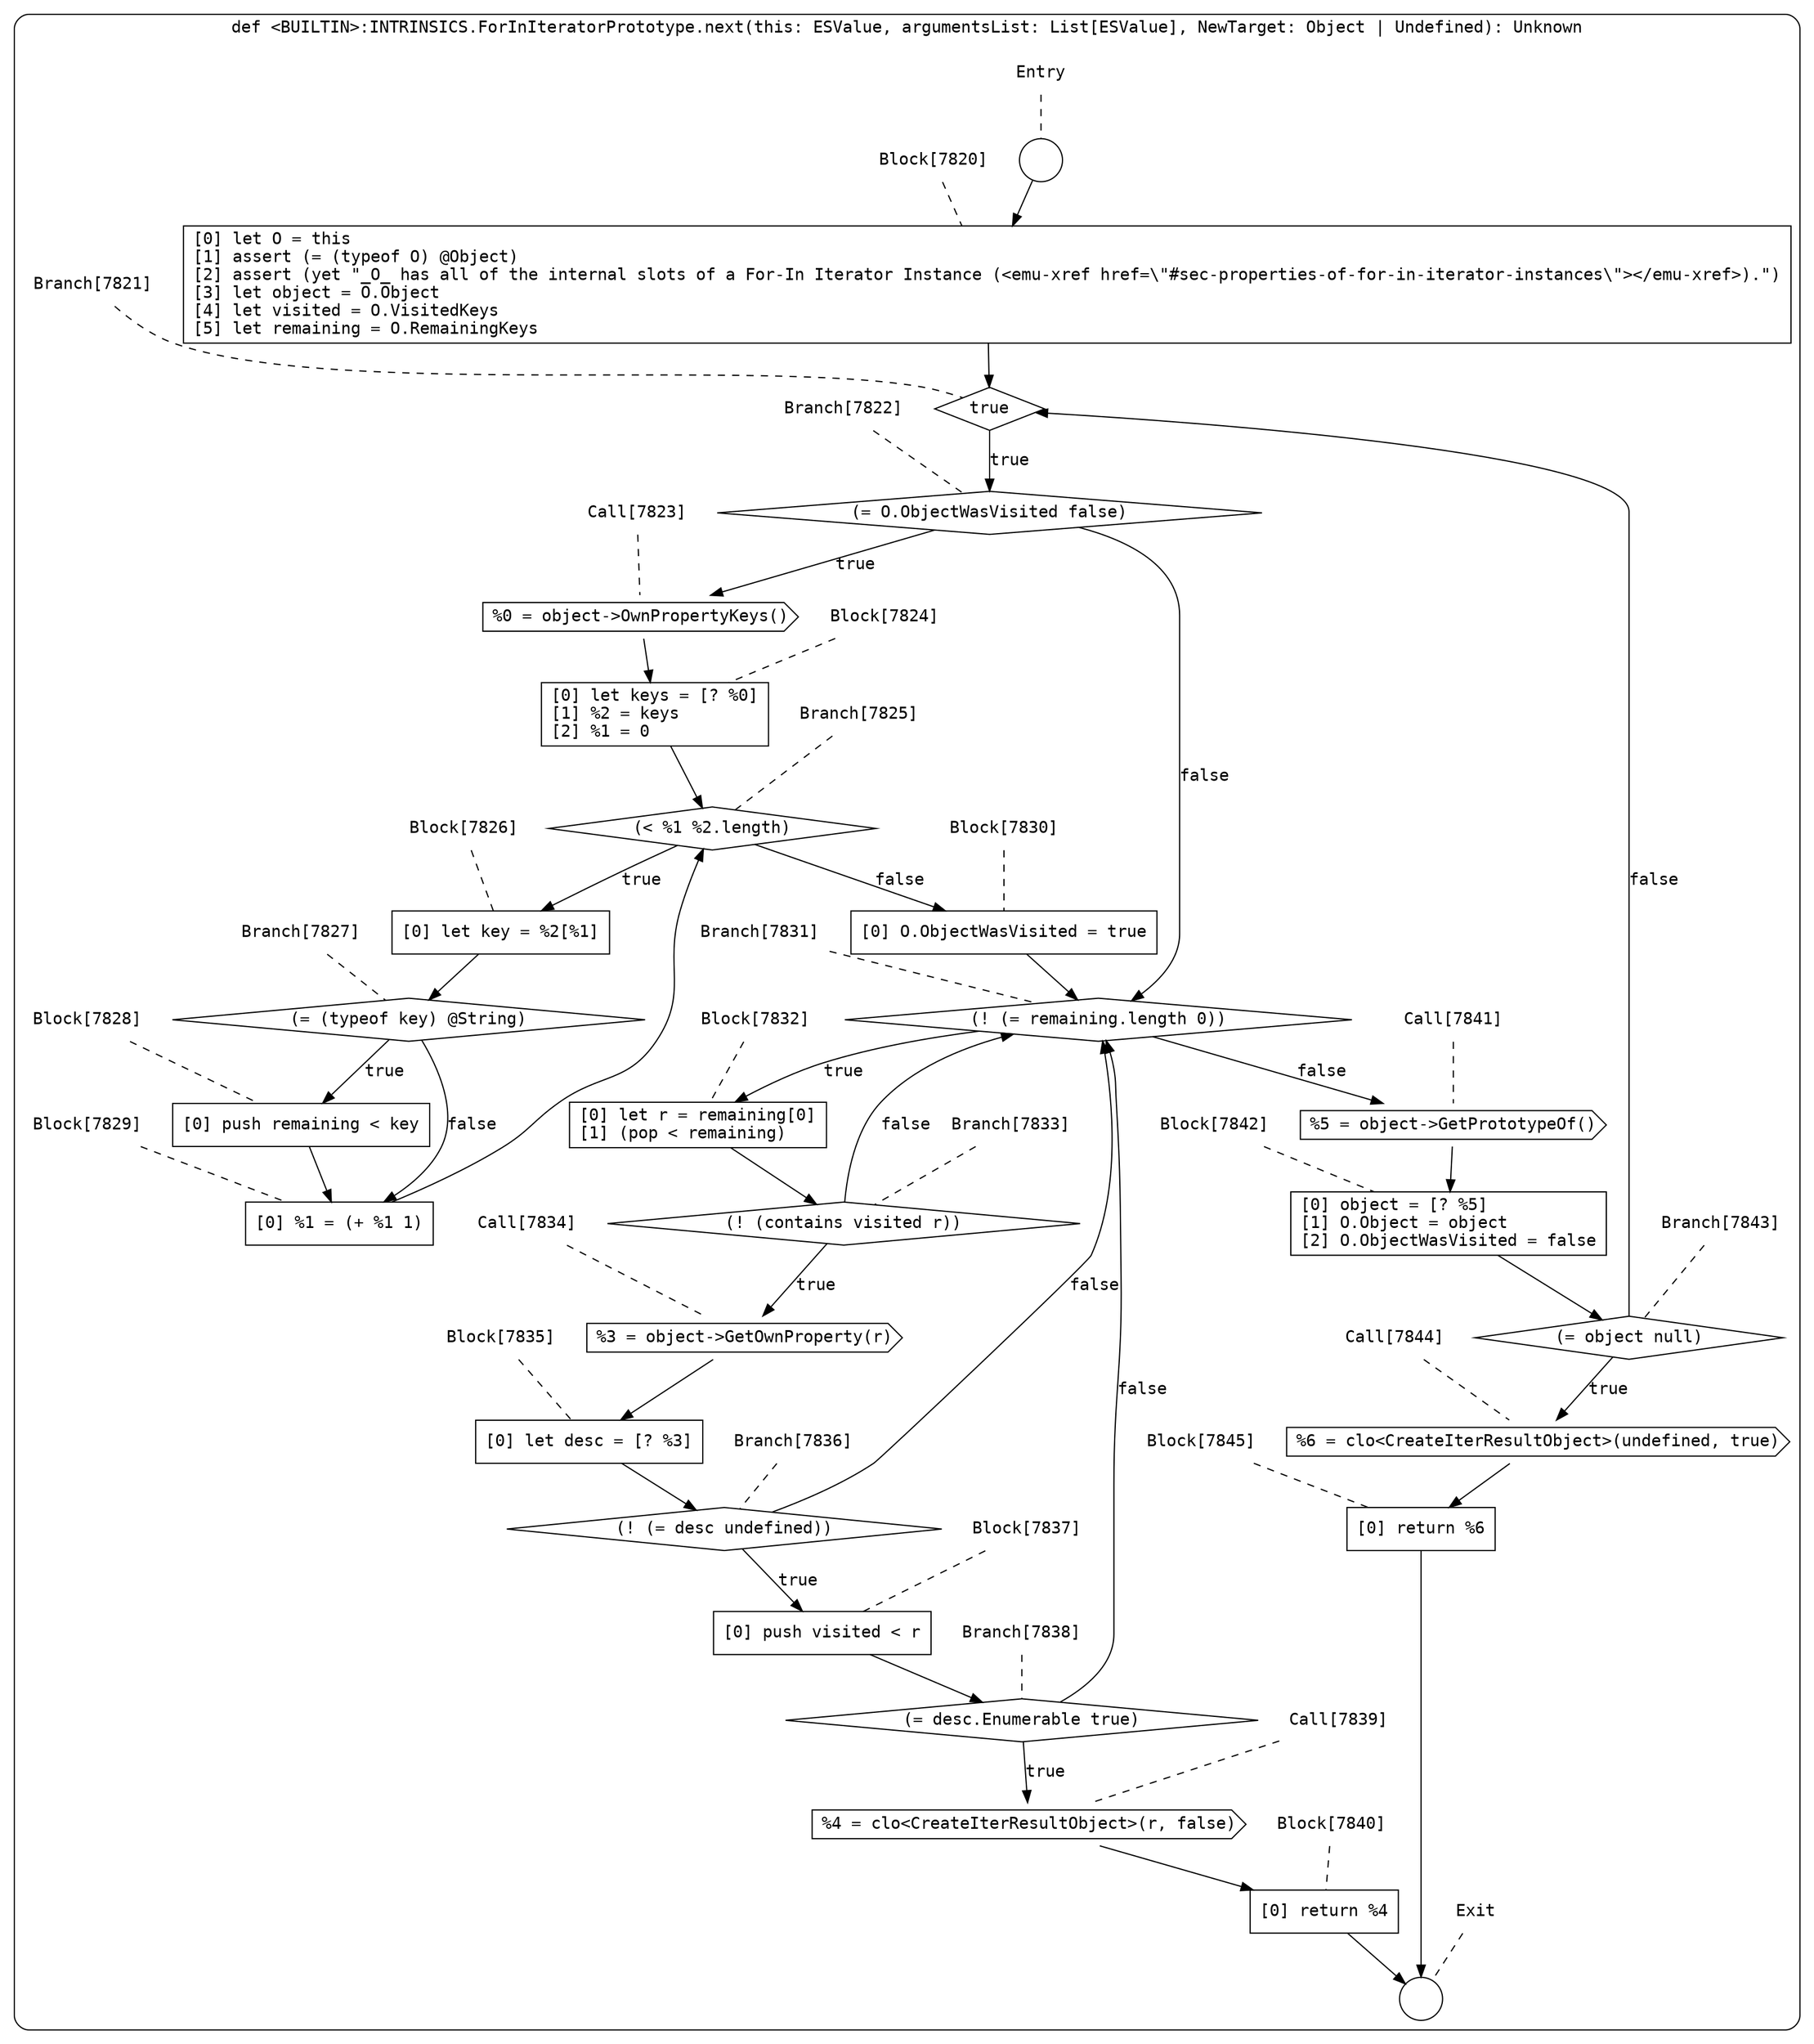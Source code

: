 digraph {
  graph [fontname = "Consolas"]
  node [fontname = "Consolas"]
  edge [fontname = "Consolas"]
  subgraph cluster1465 {
    label = "def <BUILTIN>:INTRINSICS.ForInIteratorPrototype.next(this: ESValue, argumentsList: List[ESValue], NewTarget: Object | Undefined): Unknown"
    style = rounded
    cluster1465_entry_name [shape=none, label=<<font color="black">Entry</font>>]
    cluster1465_entry_name -> cluster1465_entry [arrowhead=none, color="black", style=dashed]
    cluster1465_entry [shape=circle label=" " color="black" fillcolor="white" style=filled]
    cluster1465_entry -> node7820 [color="black"]
    cluster1465_exit_name [shape=none, label=<<font color="black">Exit</font>>]
    cluster1465_exit_name -> cluster1465_exit [arrowhead=none, color="black", style=dashed]
    cluster1465_exit [shape=circle label=" " color="black" fillcolor="white" style=filled]
    node7820_name [shape=none, label=<<font color="black">Block[7820]</font>>]
    node7820_name -> node7820 [arrowhead=none, color="black", style=dashed]
    node7820 [shape=box, label=<<font color="black">[0] let O = this<BR ALIGN="LEFT"/>[1] assert (= (typeof O) @Object)<BR ALIGN="LEFT"/>[2] assert (yet &quot;_O_ has all of the internal slots of a For-In Iterator Instance (&lt;emu-xref href=\&quot;#sec-properties-of-for-in-iterator-instances\&quot;&gt;&lt;/emu-xref&gt;).&quot;)<BR ALIGN="LEFT"/>[3] let object = O.Object<BR ALIGN="LEFT"/>[4] let visited = O.VisitedKeys<BR ALIGN="LEFT"/>[5] let remaining = O.RemainingKeys<BR ALIGN="LEFT"/></font>> color="black" fillcolor="white", style=filled]
    node7820 -> node7821 [color="black"]
    node7821_name [shape=none, label=<<font color="black">Branch[7821]</font>>]
    node7821_name -> node7821 [arrowhead=none, color="black", style=dashed]
    node7821 [shape=diamond, label=<<font color="black">true</font>> color="black" fillcolor="white", style=filled]
    node7821 -> node7822 [label=<<font color="black">true</font>> color="black"]
    node7822_name [shape=none, label=<<font color="black">Branch[7822]</font>>]
    node7822_name -> node7822 [arrowhead=none, color="black", style=dashed]
    node7822 [shape=diamond, label=<<font color="black">(= O.ObjectWasVisited false)</font>> color="black" fillcolor="white", style=filled]
    node7822 -> node7823 [label=<<font color="black">true</font>> color="black"]
    node7822 -> node7831 [label=<<font color="black">false</font>> color="black"]
    node7823_name [shape=none, label=<<font color="black">Call[7823]</font>>]
    node7823_name -> node7823 [arrowhead=none, color="black", style=dashed]
    node7823 [shape=cds, label=<<font color="black">%0 = object-&gt;OwnPropertyKeys()</font>> color="black" fillcolor="white", style=filled]
    node7823 -> node7824 [color="black"]
    node7831_name [shape=none, label=<<font color="black">Branch[7831]</font>>]
    node7831_name -> node7831 [arrowhead=none, color="black", style=dashed]
    node7831 [shape=diamond, label=<<font color="black">(! (= remaining.length 0))</font>> color="black" fillcolor="white", style=filled]
    node7831 -> node7832 [label=<<font color="black">true</font>> color="black"]
    node7831 -> node7841 [label=<<font color="black">false</font>> color="black"]
    node7824_name [shape=none, label=<<font color="black">Block[7824]</font>>]
    node7824_name -> node7824 [arrowhead=none, color="black", style=dashed]
    node7824 [shape=box, label=<<font color="black">[0] let keys = [? %0]<BR ALIGN="LEFT"/>[1] %2 = keys<BR ALIGN="LEFT"/>[2] %1 = 0<BR ALIGN="LEFT"/></font>> color="black" fillcolor="white", style=filled]
    node7824 -> node7825 [color="black"]
    node7832_name [shape=none, label=<<font color="black">Block[7832]</font>>]
    node7832_name -> node7832 [arrowhead=none, color="black", style=dashed]
    node7832 [shape=box, label=<<font color="black">[0] let r = remaining[0]<BR ALIGN="LEFT"/>[1] (pop &lt; remaining)<BR ALIGN="LEFT"/></font>> color="black" fillcolor="white", style=filled]
    node7832 -> node7833 [color="black"]
    node7841_name [shape=none, label=<<font color="black">Call[7841]</font>>]
    node7841_name -> node7841 [arrowhead=none, color="black", style=dashed]
    node7841 [shape=cds, label=<<font color="black">%5 = object-&gt;GetPrototypeOf()</font>> color="black" fillcolor="white", style=filled]
    node7841 -> node7842 [color="black"]
    node7825_name [shape=none, label=<<font color="black">Branch[7825]</font>>]
    node7825_name -> node7825 [arrowhead=none, color="black", style=dashed]
    node7825 [shape=diamond, label=<<font color="black">(&lt; %1 %2.length)</font>> color="black" fillcolor="white", style=filled]
    node7825 -> node7826 [label=<<font color="black">true</font>> color="black"]
    node7825 -> node7830 [label=<<font color="black">false</font>> color="black"]
    node7833_name [shape=none, label=<<font color="black">Branch[7833]</font>>]
    node7833_name -> node7833 [arrowhead=none, color="black", style=dashed]
    node7833 [shape=diamond, label=<<font color="black">(! (contains visited r))</font>> color="black" fillcolor="white", style=filled]
    node7833 -> node7834 [label=<<font color="black">true</font>> color="black"]
    node7833 -> node7831 [label=<<font color="black">false</font>> color="black"]
    node7842_name [shape=none, label=<<font color="black">Block[7842]</font>>]
    node7842_name -> node7842 [arrowhead=none, color="black", style=dashed]
    node7842 [shape=box, label=<<font color="black">[0] object = [? %5]<BR ALIGN="LEFT"/>[1] O.Object = object<BR ALIGN="LEFT"/>[2] O.ObjectWasVisited = false<BR ALIGN="LEFT"/></font>> color="black" fillcolor="white", style=filled]
    node7842 -> node7843 [color="black"]
    node7826_name [shape=none, label=<<font color="black">Block[7826]</font>>]
    node7826_name -> node7826 [arrowhead=none, color="black", style=dashed]
    node7826 [shape=box, label=<<font color="black">[0] let key = %2[%1]<BR ALIGN="LEFT"/></font>> color="black" fillcolor="white", style=filled]
    node7826 -> node7827 [color="black"]
    node7830_name [shape=none, label=<<font color="black">Block[7830]</font>>]
    node7830_name -> node7830 [arrowhead=none, color="black", style=dashed]
    node7830 [shape=box, label=<<font color="black">[0] O.ObjectWasVisited = true<BR ALIGN="LEFT"/></font>> color="black" fillcolor="white", style=filled]
    node7830 -> node7831 [color="black"]
    node7834_name [shape=none, label=<<font color="black">Call[7834]</font>>]
    node7834_name -> node7834 [arrowhead=none, color="black", style=dashed]
    node7834 [shape=cds, label=<<font color="black">%3 = object-&gt;GetOwnProperty(r)</font>> color="black" fillcolor="white", style=filled]
    node7834 -> node7835 [color="black"]
    node7843_name [shape=none, label=<<font color="black">Branch[7843]</font>>]
    node7843_name -> node7843 [arrowhead=none, color="black", style=dashed]
    node7843 [shape=diamond, label=<<font color="black">(= object null)</font>> color="black" fillcolor="white", style=filled]
    node7843 -> node7844 [label=<<font color="black">true</font>> color="black"]
    node7843 -> node7821 [label=<<font color="black">false</font>> color="black"]
    node7827_name [shape=none, label=<<font color="black">Branch[7827]</font>>]
    node7827_name -> node7827 [arrowhead=none, color="black", style=dashed]
    node7827 [shape=diamond, label=<<font color="black">(= (typeof key) @String)</font>> color="black" fillcolor="white", style=filled]
    node7827 -> node7828 [label=<<font color="black">true</font>> color="black"]
    node7827 -> node7829 [label=<<font color="black">false</font>> color="black"]
    node7835_name [shape=none, label=<<font color="black">Block[7835]</font>>]
    node7835_name -> node7835 [arrowhead=none, color="black", style=dashed]
    node7835 [shape=box, label=<<font color="black">[0] let desc = [? %3]<BR ALIGN="LEFT"/></font>> color="black" fillcolor="white", style=filled]
    node7835 -> node7836 [color="black"]
    node7844_name [shape=none, label=<<font color="black">Call[7844]</font>>]
    node7844_name -> node7844 [arrowhead=none, color="black", style=dashed]
    node7844 [shape=cds, label=<<font color="black">%6 = clo&lt;CreateIterResultObject&gt;(undefined, true)</font>> color="black" fillcolor="white", style=filled]
    node7844 -> node7845 [color="black"]
    node7828_name [shape=none, label=<<font color="black">Block[7828]</font>>]
    node7828_name -> node7828 [arrowhead=none, color="black", style=dashed]
    node7828 [shape=box, label=<<font color="black">[0] push remaining &lt; key<BR ALIGN="LEFT"/></font>> color="black" fillcolor="white", style=filled]
    node7828 -> node7829 [color="black"]
    node7829_name [shape=none, label=<<font color="black">Block[7829]</font>>]
    node7829_name -> node7829 [arrowhead=none, color="black", style=dashed]
    node7829 [shape=box, label=<<font color="black">[0] %1 = (+ %1 1)<BR ALIGN="LEFT"/></font>> color="black" fillcolor="white", style=filled]
    node7829 -> node7825 [color="black"]
    node7836_name [shape=none, label=<<font color="black">Branch[7836]</font>>]
    node7836_name -> node7836 [arrowhead=none, color="black", style=dashed]
    node7836 [shape=diamond, label=<<font color="black">(! (= desc undefined))</font>> color="black" fillcolor="white", style=filled]
    node7836 -> node7837 [label=<<font color="black">true</font>> color="black"]
    node7836 -> node7831 [label=<<font color="black">false</font>> color="black"]
    node7845_name [shape=none, label=<<font color="black">Block[7845]</font>>]
    node7845_name -> node7845 [arrowhead=none, color="black", style=dashed]
    node7845 [shape=box, label=<<font color="black">[0] return %6<BR ALIGN="LEFT"/></font>> color="black" fillcolor="white", style=filled]
    node7845 -> cluster1465_exit [color="black"]
    node7837_name [shape=none, label=<<font color="black">Block[7837]</font>>]
    node7837_name -> node7837 [arrowhead=none, color="black", style=dashed]
    node7837 [shape=box, label=<<font color="black">[0] push visited &lt; r<BR ALIGN="LEFT"/></font>> color="black" fillcolor="white", style=filled]
    node7837 -> node7838 [color="black"]
    node7838_name [shape=none, label=<<font color="black">Branch[7838]</font>>]
    node7838_name -> node7838 [arrowhead=none, color="black", style=dashed]
    node7838 [shape=diamond, label=<<font color="black">(= desc.Enumerable true)</font>> color="black" fillcolor="white", style=filled]
    node7838 -> node7839 [label=<<font color="black">true</font>> color="black"]
    node7838 -> node7831 [label=<<font color="black">false</font>> color="black"]
    node7839_name [shape=none, label=<<font color="black">Call[7839]</font>>]
    node7839_name -> node7839 [arrowhead=none, color="black", style=dashed]
    node7839 [shape=cds, label=<<font color="black">%4 = clo&lt;CreateIterResultObject&gt;(r, false)</font>> color="black" fillcolor="white", style=filled]
    node7839 -> node7840 [color="black"]
    node7840_name [shape=none, label=<<font color="black">Block[7840]</font>>]
    node7840_name -> node7840 [arrowhead=none, color="black", style=dashed]
    node7840 [shape=box, label=<<font color="black">[0] return %4<BR ALIGN="LEFT"/></font>> color="black" fillcolor="white", style=filled]
    node7840 -> cluster1465_exit [color="black"]
  }
}